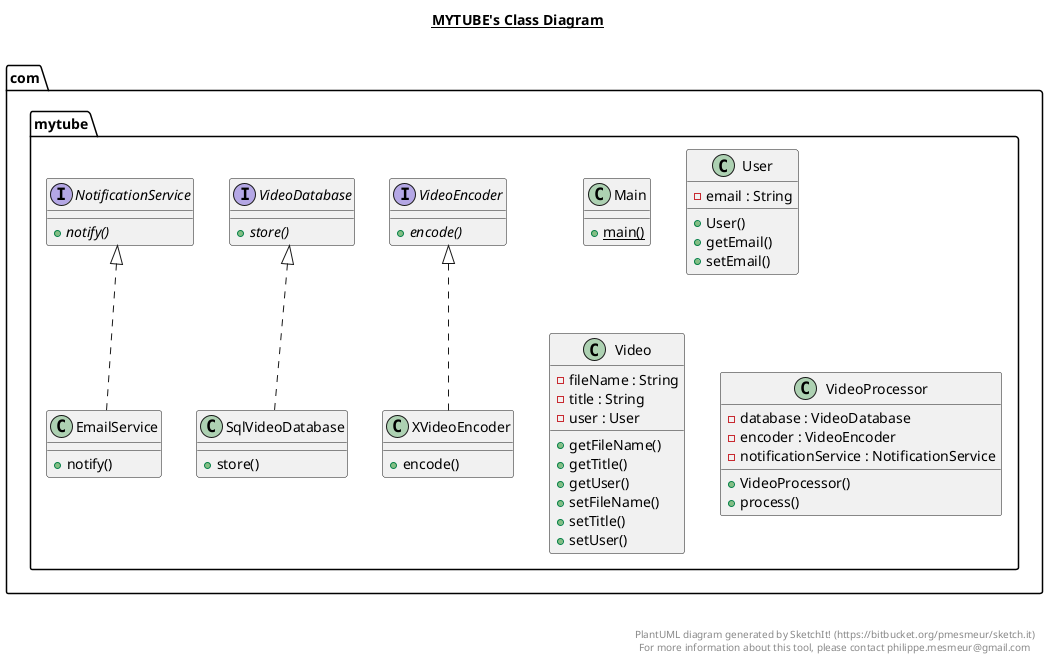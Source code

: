 @startuml

title __MYTUBE's Class Diagram__\n

  namespace com.mytube {
    class com.mytube.EmailService {
        + notify()
    }
  }
  

  namespace com.mytube {
    class com.mytube.Main {
        {static} + main()
    }
  }
  

  namespace com.mytube {
    interface com.mytube.NotificationService {
        {abstract} + notify()
    }
  }
  

  namespace com.mytube {
    class com.mytube.SqlVideoDatabase {
        + store()
    }
  }
  

  namespace com.mytube {
    class com.mytube.User {
        - email : String
        + User()
        + getEmail()
        + setEmail()
    }
  }
  

  namespace com.mytube {
    class com.mytube.Video {
        - fileName : String
        - title : String
        - user : User
        + getFileName()
        + getTitle()
        + getUser()
        + setFileName()
        + setTitle()
        + setUser()
    }
  }
  

  namespace com.mytube {
    interface com.mytube.VideoDatabase {
        {abstract} + store()
    }
  }
  

  namespace com.mytube {
    interface com.mytube.VideoEncoder {
        {abstract} + encode()
    }
  }
  

  namespace com.mytube {
    class com.mytube.VideoProcessor {
        - database : VideoDatabase
        - encoder : VideoEncoder
        - notificationService : NotificationService
        + VideoProcessor()
        + process()
    }
  }
  

  namespace com.mytube {
    class com.mytube.XVideoEncoder {
        + encode()
    }
  }
  

  com.mytube.EmailService .up.|> NotificationService
  com.mytube.SqlVideoDatabase .up.|> VideoDatabase
  com.mytube.XVideoEncoder .up.|> VideoEncoder


right footer


PlantUML diagram generated by SketchIt! (https://bitbucket.org/pmesmeur/sketch.it)
For more information about this tool, please contact philippe.mesmeur@gmail.com
endfooter

@enduml

